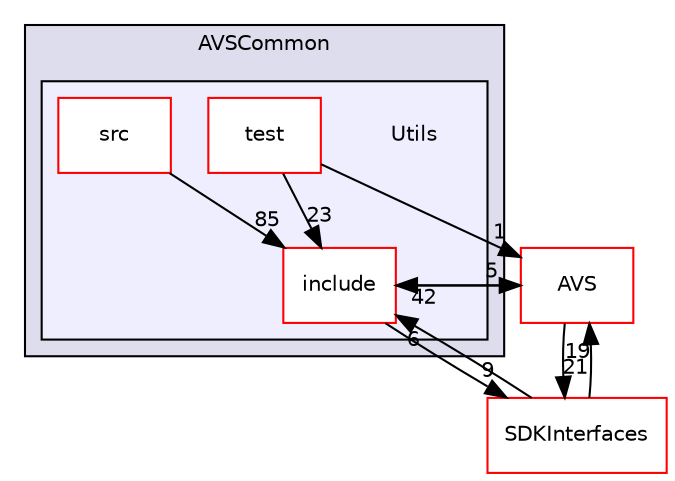 digraph "/avs-cpp-sdk-tools/cm/autoCM_publicRepo/avs-device-sdk/AVSCommon/Utils" {
  compound=true
  node [ fontsize="10", fontname="Helvetica"];
  edge [ labelfontsize="10", labelfontname="Helvetica"];
  subgraph clusterdir_13e65effb2bde530b17b3d5eefcd0266 {
    graph [ bgcolor="#ddddee", pencolor="black", label="AVSCommon" fontname="Helvetica", fontsize="10", URL="dir_13e65effb2bde530b17b3d5eefcd0266.html"]
  subgraph clusterdir_49dd3d9ac5586189aa170bac46425b9c {
    graph [ bgcolor="#eeeeff", pencolor="black", label="" URL="dir_49dd3d9ac5586189aa170bac46425b9c.html"];
    dir_49dd3d9ac5586189aa170bac46425b9c [shape=plaintext label="Utils"];
    dir_957fc395b73dfe8b64ee3f74464f588a [shape=box label="include" color="red" fillcolor="white" style="filled" URL="dir_957fc395b73dfe8b64ee3f74464f588a.html"];
    dir_93a54634d0ab52618b36b15672961616 [shape=box label="src" color="red" fillcolor="white" style="filled" URL="dir_93a54634d0ab52618b36b15672961616.html"];
    dir_2d9894417dd95d1842540bac6666188a [shape=box label="test" color="red" fillcolor="white" style="filled" URL="dir_2d9894417dd95d1842540bac6666188a.html"];
  }
  }
  dir_80711c2a226d5fced33fce22558d3784 [shape=box label="AVS" fillcolor="white" style="filled" color="red" URL="dir_80711c2a226d5fced33fce22558d3784.html"];
  dir_97afc8111b754cf401b73024f872f45d [shape=box label="SDKInterfaces" fillcolor="white" style="filled" color="red" URL="dir_97afc8111b754cf401b73024f872f45d.html"];
  dir_80711c2a226d5fced33fce22558d3784->dir_97afc8111b754cf401b73024f872f45d [headlabel="21", labeldistance=1.5 headhref="dir_000010_000020.html"];
  dir_80711c2a226d5fced33fce22558d3784->dir_957fc395b73dfe8b64ee3f74464f588a [headlabel="42", labeldistance=1.5 headhref="dir_000010_000072.html"];
  dir_2d9894417dd95d1842540bac6666188a->dir_80711c2a226d5fced33fce22558d3784 [headlabel="1", labeldistance=1.5 headhref="dir_000103_000010.html"];
  dir_2d9894417dd95d1842540bac6666188a->dir_957fc395b73dfe8b64ee3f74464f588a [headlabel="23", labeldistance=1.5 headhref="dir_000103_000072.html"];
  dir_97afc8111b754cf401b73024f872f45d->dir_80711c2a226d5fced33fce22558d3784 [headlabel="19", labeldistance=1.5 headhref="dir_000020_000010.html"];
  dir_97afc8111b754cf401b73024f872f45d->dir_957fc395b73dfe8b64ee3f74464f588a [headlabel="6", labeldistance=1.5 headhref="dir_000020_000072.html"];
  dir_93a54634d0ab52618b36b15672961616->dir_957fc395b73dfe8b64ee3f74464f588a [headlabel="85", labeldistance=1.5 headhref="dir_000095_000072.html"];
  dir_957fc395b73dfe8b64ee3f74464f588a->dir_80711c2a226d5fced33fce22558d3784 [headlabel="5", labeldistance=1.5 headhref="dir_000072_000010.html"];
  dir_957fc395b73dfe8b64ee3f74464f588a->dir_97afc8111b754cf401b73024f872f45d [headlabel="9", labeldistance=1.5 headhref="dir_000072_000020.html"];
}
